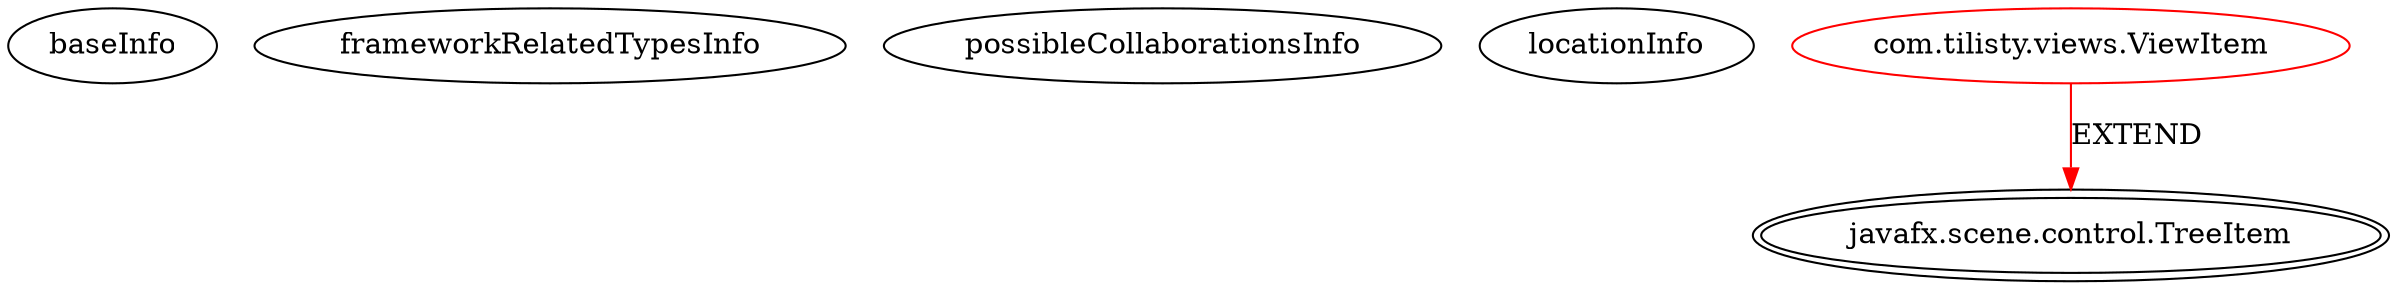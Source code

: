 digraph {
baseInfo[graphId=3406,category="extension_graph",isAnonymous=false,possibleRelation=false]
frameworkRelatedTypesInfo[0="javafx.scene.control.TreeItem"]
possibleCollaborationsInfo[]
locationInfo[projectName="jsnsimpson-tilisty",filePath="/jsnsimpson-tilisty/tilisty-master/src/com/tilisty/views/ViewItem.java",contextSignature="ViewItem",graphId="3406"]
0[label="com.tilisty.views.ViewItem",vertexType="ROOT_CLIENT_CLASS_DECLARATION",isFrameworkType=false,color=red]
1[label="javafx.scene.control.TreeItem",vertexType="FRAMEWORK_CLASS_TYPE",isFrameworkType=true,peripheries=2]
0->1[label="EXTEND",color=red]
}
